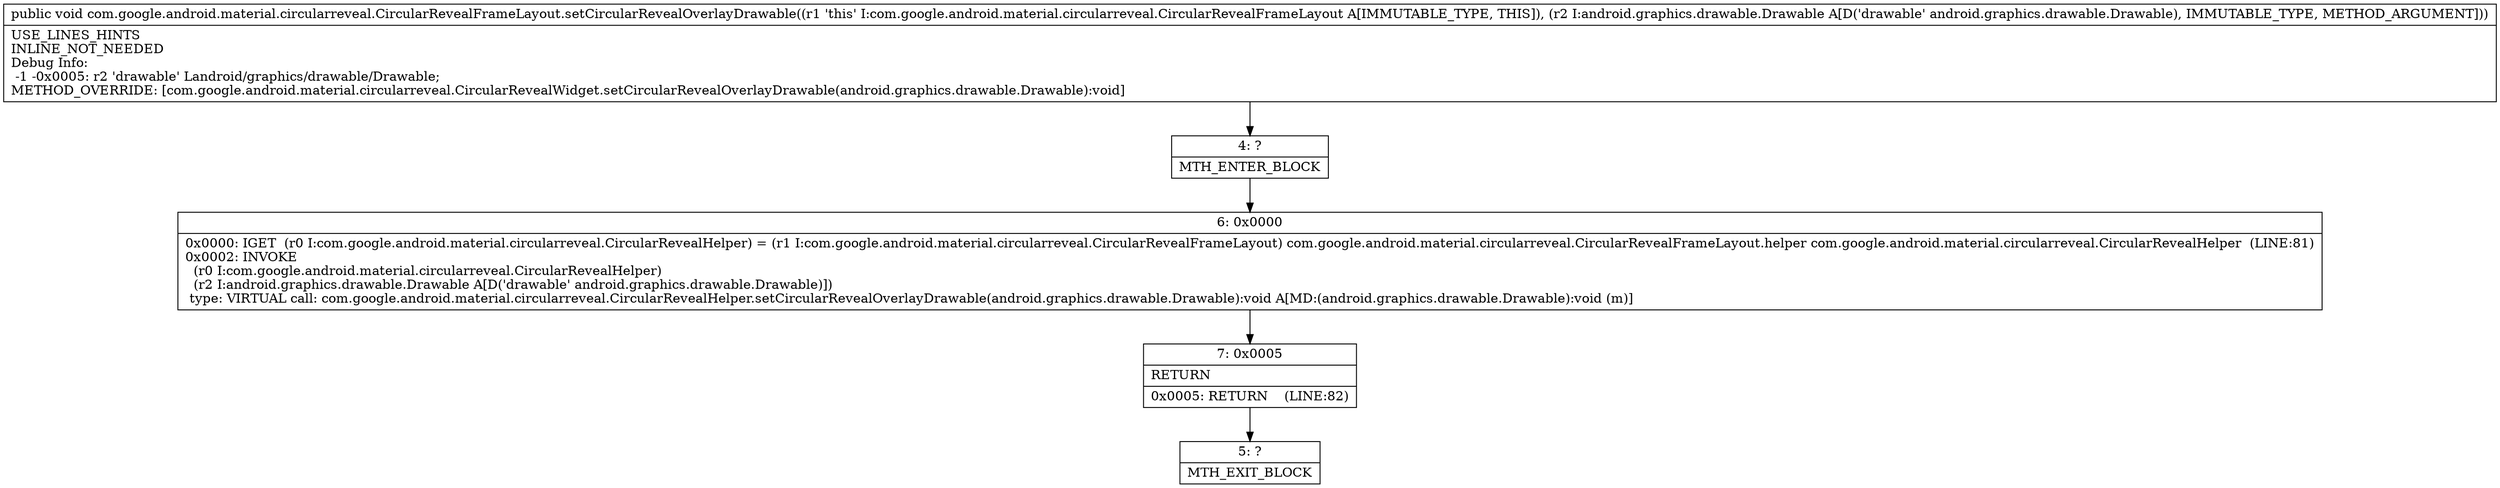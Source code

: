 digraph "CFG forcom.google.android.material.circularreveal.CircularRevealFrameLayout.setCircularRevealOverlayDrawable(Landroid\/graphics\/drawable\/Drawable;)V" {
Node_4 [shape=record,label="{4\:\ ?|MTH_ENTER_BLOCK\l}"];
Node_6 [shape=record,label="{6\:\ 0x0000|0x0000: IGET  (r0 I:com.google.android.material.circularreveal.CircularRevealHelper) = (r1 I:com.google.android.material.circularreveal.CircularRevealFrameLayout) com.google.android.material.circularreveal.CircularRevealFrameLayout.helper com.google.android.material.circularreveal.CircularRevealHelper  (LINE:81)\l0x0002: INVOKE  \l  (r0 I:com.google.android.material.circularreveal.CircularRevealHelper)\l  (r2 I:android.graphics.drawable.Drawable A[D('drawable' android.graphics.drawable.Drawable)])\l type: VIRTUAL call: com.google.android.material.circularreveal.CircularRevealHelper.setCircularRevealOverlayDrawable(android.graphics.drawable.Drawable):void A[MD:(android.graphics.drawable.Drawable):void (m)]\l}"];
Node_7 [shape=record,label="{7\:\ 0x0005|RETURN\l|0x0005: RETURN    (LINE:82)\l}"];
Node_5 [shape=record,label="{5\:\ ?|MTH_EXIT_BLOCK\l}"];
MethodNode[shape=record,label="{public void com.google.android.material.circularreveal.CircularRevealFrameLayout.setCircularRevealOverlayDrawable((r1 'this' I:com.google.android.material.circularreveal.CircularRevealFrameLayout A[IMMUTABLE_TYPE, THIS]), (r2 I:android.graphics.drawable.Drawable A[D('drawable' android.graphics.drawable.Drawable), IMMUTABLE_TYPE, METHOD_ARGUMENT]))  | USE_LINES_HINTS\lINLINE_NOT_NEEDED\lDebug Info:\l  \-1 \-0x0005: r2 'drawable' Landroid\/graphics\/drawable\/Drawable;\lMETHOD_OVERRIDE: [com.google.android.material.circularreveal.CircularRevealWidget.setCircularRevealOverlayDrawable(android.graphics.drawable.Drawable):void]\l}"];
MethodNode -> Node_4;Node_4 -> Node_6;
Node_6 -> Node_7;
Node_7 -> Node_5;
}

